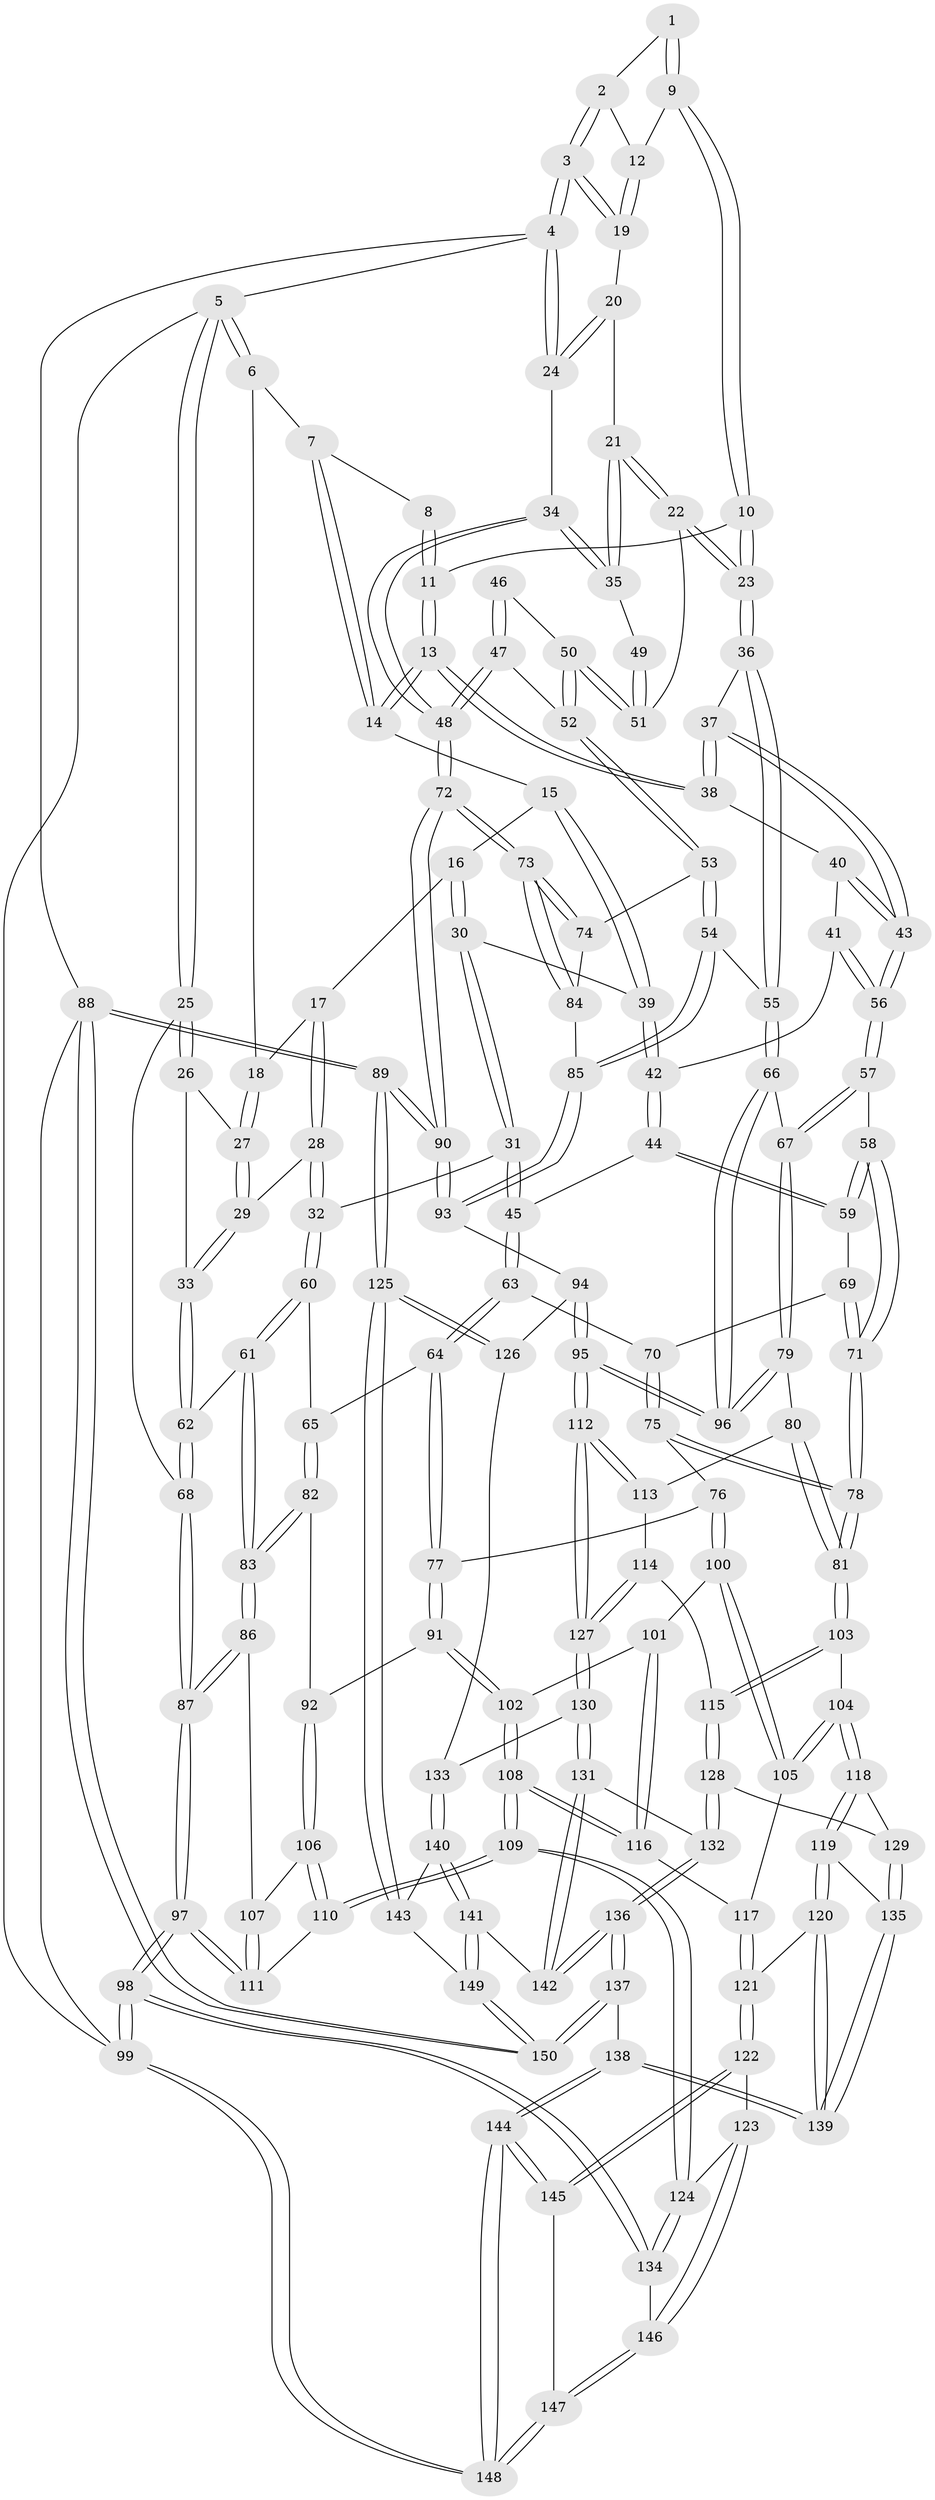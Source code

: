 // Generated by graph-tools (version 1.1) at 2025/03/03/09/25 03:03:28]
// undirected, 150 vertices, 372 edges
graph export_dot {
graph [start="1"]
  node [color=gray90,style=filled];
  1 [pos="+0.7827280222358742+0"];
  2 [pos="+1+0"];
  3 [pos="+1+0"];
  4 [pos="+1+0"];
  5 [pos="+0+0"];
  6 [pos="+0.2652744775483665+0"];
  7 [pos="+0.2790299381938161+0"];
  8 [pos="+0.6834868392808214+0"];
  9 [pos="+0.808367653826442+0.08365285002942241"];
  10 [pos="+0.7406634759577847+0.11897411963279102"];
  11 [pos="+0.6631832445845249+0.06192567670630235"];
  12 [pos="+0.8393437375163261+0.06810388315507357"];
  13 [pos="+0.5718562396935969+0.119952380027282"];
  14 [pos="+0.5707624877294226+0.1199590758786439"];
  15 [pos="+0.5288223585844133+0.13591338423013105"];
  16 [pos="+0.35854022560820276+0.053887517332384324"];
  17 [pos="+0.25142314642549624+0"];
  18 [pos="+0.24936589216873817+0"];
  19 [pos="+0.9019207656990897+0.10205259256093249"];
  20 [pos="+0.9139090846405953+0.12701632904984264"];
  21 [pos="+0.9060196375054839+0.1701791753848516"];
  22 [pos="+0.8437263964347553+0.2290403177790386"];
  23 [pos="+0.7860802459791245+0.22664860391178354"];
  24 [pos="+1+0"];
  25 [pos="+0+0.15961103656967623"];
  26 [pos="+0.07291988864510612+0.09541105809074829"];
  27 [pos="+0.11598979200724878+0.08184897533389593"];
  28 [pos="+0.2804036995885959+0.2352526754550683"];
  29 [pos="+0.12958899683128153+0.22787956748363628"];
  30 [pos="+0.4229937045585058+0.20291146597072193"];
  31 [pos="+0.3327212825143311+0.2804423390987819"];
  32 [pos="+0.28539968069960775+0.24317440393135592"];
  33 [pos="+0.047250366371712156+0.3079508912828167"];
  34 [pos="+1+0.1682137454079992"];
  35 [pos="+1+0.20850229201640186"];
  36 [pos="+0.7361607121492377+0.30164859739022215"];
  37 [pos="+0.7084195703721178+0.3078569918532603"];
  38 [pos="+0.5749164230450965+0.1325090910493395"];
  39 [pos="+0.4778971785254173+0.18703599681504965"];
  40 [pos="+0.5770847987084787+0.20092509842639522"];
  41 [pos="+0.5627723213961374+0.29103355316640933"];
  42 [pos="+0.505565307152999+0.2812936480505975"];
  43 [pos="+0.6830837816705134+0.3197992278382013"];
  44 [pos="+0.44457547344943255+0.3313694525481827"];
  45 [pos="+0.344246969046055+0.3126366561525992"];
  46 [pos="+0.9675060129951747+0.28668557356225693"];
  47 [pos="+1+0.393940271846068"];
  48 [pos="+1+0.38372564139926807"];
  49 [pos="+0.9660828983165939+0.2593044949847313"];
  50 [pos="+0.9213446122898282+0.37940712417180605"];
  51 [pos="+0.8803043558555773+0.260330233211774"];
  52 [pos="+0.9275828516770471+0.41004370583639405"];
  53 [pos="+0.9118725141747486+0.42428362720355106"];
  54 [pos="+0.8499473319052967+0.4596196679666303"];
  55 [pos="+0.832131834966701+0.46294389152927723"];
  56 [pos="+0.6195991505249403+0.3589384937641431"];
  57 [pos="+0.5941460832109816+0.414283198156427"];
  58 [pos="+0.5515302882062818+0.41836851578855405"];
  59 [pos="+0.4978796247682111+0.390144950441193"];
  60 [pos="+0.09760329678493604+0.3935196160815639"];
  61 [pos="+0.016263645579748767+0.3703491771062138"];
  62 [pos="+0.0026803586099214322+0.36163101205390197"];
  63 [pos="+0.3316936663771684+0.3606220586763836"];
  64 [pos="+0.19475433668175043+0.4521690464558299"];
  65 [pos="+0.1424217274729116+0.4237013677340671"];
  66 [pos="+0.8296470432852157+0.4658409734871662"];
  67 [pos="+0.6217678722779904+0.46473608837395364"];
  68 [pos="+0+0.33206206562378965"];
  69 [pos="+0.4171800186311176+0.43972821574579024"];
  70 [pos="+0.3726843759511867+0.4443502730188694"];
  71 [pos="+0.4943425535446936+0.4787973939664085"];
  72 [pos="+1+0.6105659393862333"];
  73 [pos="+1+0.5646197816442184"];
  74 [pos="+0.9626325453954203+0.48956491112959744"];
  75 [pos="+0.36957986624036165+0.5533965666897958"];
  76 [pos="+0.3499971753567161+0.5605099607394621"];
  77 [pos="+0.22565016329911575+0.5406137134533986"];
  78 [pos="+0.44847910048665784+0.5822365629849741"];
  79 [pos="+0.6217393225969616+0.5228332854470339"];
  80 [pos="+0.4932140369056436+0.6186218481876834"];
  81 [pos="+0.4797660385441376+0.6162150241303106"];
  82 [pos="+0.09247584093950535+0.5894179034554252"];
  83 [pos="+0.06327638276419827+0.5941785234510002"];
  84 [pos="+0.9629245609902187+0.5684120579222365"];
  85 [pos="+0.9450397224875444+0.5708800391938086"];
  86 [pos="+0.04469870522358139+0.6161858973299544"];
  87 [pos="+0+0.6920508994413882"];
  88 [pos="+1+1"];
  89 [pos="+1+0.9594291597132586"];
  90 [pos="+1+0.7476348957399546"];
  91 [pos="+0.20243651967759244+0.575811665739954"];
  92 [pos="+0.17224104424314535+0.5893622394300275"];
  93 [pos="+0.8952412457395502+0.6760125310530514"];
  94 [pos="+0.8807855569425838+0.6797077043023025"];
  95 [pos="+0.7604359428410807+0.6779143681469628"];
  96 [pos="+0.7596025332151425+0.6703784451816908"];
  97 [pos="+0+0.8759418598709663"];
  98 [pos="+0+0.8983051197927517"];
  99 [pos="+0+1"];
  100 [pos="+0.3308182741393139+0.6248221231717002"];
  101 [pos="+0.27721047477347177+0.6911908188303082"];
  102 [pos="+0.21001934777618272+0.5974082028846361"];
  103 [pos="+0.42175248064187243+0.7185059320090411"];
  104 [pos="+0.41453118312439763+0.7270277150743207"];
  105 [pos="+0.37196261862135427+0.7102509361104854"];
  106 [pos="+0.1466510646918165+0.6712822910965571"];
  107 [pos="+0.07301247906032551+0.6608310268513475"];
  108 [pos="+0.1899992813882279+0.7797157575156044"];
  109 [pos="+0.18874269048617415+0.7814037602374698"];
  110 [pos="+0.17863883162692074+0.7738832915584621"];
  111 [pos="+0.08573223356824974+0.7439200267380451"];
  112 [pos="+0.7449226768184567+0.7035663713529218"];
  113 [pos="+0.49594124641041554+0.6210853053460816"];
  114 [pos="+0.5452788289442114+0.7348696040188588"];
  115 [pos="+0.5330795747380188+0.7613959004473851"];
  116 [pos="+0.27644684069129694+0.6998641733077395"];
  117 [pos="+0.31139177851996214+0.7153374963063895"];
  118 [pos="+0.4130875523638932+0.7442340883829113"];
  119 [pos="+0.35506252000321437+0.813438516625458"];
  120 [pos="+0.3406876928556225+0.8256310875529738"];
  121 [pos="+0.3393820309213941+0.8257825145505051"];
  122 [pos="+0.3027674996373455+0.8398252231811884"];
  123 [pos="+0.20106334968323306+0.8105872766149117"];
  124 [pos="+0.19168682700225328+0.7941350553463679"];
  125 [pos="+1+0.9152650802362798"];
  126 [pos="+0.9276612146304971+0.7962579858274742"];
  127 [pos="+0.738299867440686+0.7278047674929118"];
  128 [pos="+0.525865120366453+0.8139770506562768"];
  129 [pos="+0.48636653943488567+0.8198437196893524"];
  130 [pos="+0.7378191866114734+0.7406081170422703"];
  131 [pos="+0.7025209817455835+0.7985026701257462"];
  132 [pos="+0.5383490867479954+0.8227941061050963"];
  133 [pos="+0.823165228228455+0.8241407484510601"];
  134 [pos="+0.00544138522096613+0.8740219060741508"];
  135 [pos="+0.4709985041480952+0.8392222560223586"];
  136 [pos="+0.5780766997710218+1"];
  137 [pos="+0.5169847860667331+1"];
  138 [pos="+0.4814881583592383+1"];
  139 [pos="+0.43473024739950694+0.9160321586855218"];
  140 [pos="+0.8540571702526363+0.8780783875194166"];
  141 [pos="+0.7945614014232408+0.9764860010704809"];
  142 [pos="+0.6925978389198807+0.8533584420048208"];
  143 [pos="+0.9893741020345136+0.913318839908837"];
  144 [pos="+0.456088821941821+1"];
  145 [pos="+0.30845970546640206+0.926045090992061"];
  146 [pos="+0.1710299965510668+0.9208413562878849"];
  147 [pos="+0.1736234304770506+0.9439396909397157"];
  148 [pos="+0.11436304769182469+1"];
  149 [pos="+0.7950441116669861+1"];
  150 [pos="+0.731691809045033+1"];
  1 -- 2;
  1 -- 9;
  1 -- 9;
  2 -- 3;
  2 -- 3;
  2 -- 12;
  3 -- 4;
  3 -- 4;
  3 -- 19;
  3 -- 19;
  4 -- 5;
  4 -- 24;
  4 -- 24;
  4 -- 88;
  5 -- 6;
  5 -- 6;
  5 -- 25;
  5 -- 25;
  5 -- 99;
  6 -- 7;
  6 -- 18;
  7 -- 8;
  7 -- 14;
  7 -- 14;
  8 -- 11;
  8 -- 11;
  9 -- 10;
  9 -- 10;
  9 -- 12;
  10 -- 11;
  10 -- 23;
  10 -- 23;
  11 -- 13;
  11 -- 13;
  12 -- 19;
  12 -- 19;
  13 -- 14;
  13 -- 14;
  13 -- 38;
  13 -- 38;
  14 -- 15;
  15 -- 16;
  15 -- 39;
  15 -- 39;
  16 -- 17;
  16 -- 30;
  16 -- 30;
  17 -- 18;
  17 -- 28;
  17 -- 28;
  18 -- 27;
  18 -- 27;
  19 -- 20;
  20 -- 21;
  20 -- 24;
  20 -- 24;
  21 -- 22;
  21 -- 22;
  21 -- 35;
  21 -- 35;
  22 -- 23;
  22 -- 23;
  22 -- 51;
  23 -- 36;
  23 -- 36;
  24 -- 34;
  25 -- 26;
  25 -- 26;
  25 -- 68;
  26 -- 27;
  26 -- 33;
  27 -- 29;
  27 -- 29;
  28 -- 29;
  28 -- 32;
  28 -- 32;
  29 -- 33;
  29 -- 33;
  30 -- 31;
  30 -- 31;
  30 -- 39;
  31 -- 32;
  31 -- 45;
  31 -- 45;
  32 -- 60;
  32 -- 60;
  33 -- 62;
  33 -- 62;
  34 -- 35;
  34 -- 35;
  34 -- 48;
  34 -- 48;
  35 -- 49;
  36 -- 37;
  36 -- 55;
  36 -- 55;
  37 -- 38;
  37 -- 38;
  37 -- 43;
  37 -- 43;
  38 -- 40;
  39 -- 42;
  39 -- 42;
  40 -- 41;
  40 -- 43;
  40 -- 43;
  41 -- 42;
  41 -- 56;
  41 -- 56;
  42 -- 44;
  42 -- 44;
  43 -- 56;
  43 -- 56;
  44 -- 45;
  44 -- 59;
  44 -- 59;
  45 -- 63;
  45 -- 63;
  46 -- 47;
  46 -- 47;
  46 -- 50;
  47 -- 48;
  47 -- 48;
  47 -- 52;
  48 -- 72;
  48 -- 72;
  49 -- 51;
  49 -- 51;
  50 -- 51;
  50 -- 51;
  50 -- 52;
  50 -- 52;
  52 -- 53;
  52 -- 53;
  53 -- 54;
  53 -- 54;
  53 -- 74;
  54 -- 55;
  54 -- 85;
  54 -- 85;
  55 -- 66;
  55 -- 66;
  56 -- 57;
  56 -- 57;
  57 -- 58;
  57 -- 67;
  57 -- 67;
  58 -- 59;
  58 -- 59;
  58 -- 71;
  58 -- 71;
  59 -- 69;
  60 -- 61;
  60 -- 61;
  60 -- 65;
  61 -- 62;
  61 -- 83;
  61 -- 83;
  62 -- 68;
  62 -- 68;
  63 -- 64;
  63 -- 64;
  63 -- 70;
  64 -- 65;
  64 -- 77;
  64 -- 77;
  65 -- 82;
  65 -- 82;
  66 -- 67;
  66 -- 96;
  66 -- 96;
  67 -- 79;
  67 -- 79;
  68 -- 87;
  68 -- 87;
  69 -- 70;
  69 -- 71;
  69 -- 71;
  70 -- 75;
  70 -- 75;
  71 -- 78;
  71 -- 78;
  72 -- 73;
  72 -- 73;
  72 -- 90;
  72 -- 90;
  73 -- 74;
  73 -- 74;
  73 -- 84;
  73 -- 84;
  74 -- 84;
  75 -- 76;
  75 -- 78;
  75 -- 78;
  76 -- 77;
  76 -- 100;
  76 -- 100;
  77 -- 91;
  77 -- 91;
  78 -- 81;
  78 -- 81;
  79 -- 80;
  79 -- 96;
  79 -- 96;
  80 -- 81;
  80 -- 81;
  80 -- 113;
  81 -- 103;
  81 -- 103;
  82 -- 83;
  82 -- 83;
  82 -- 92;
  83 -- 86;
  83 -- 86;
  84 -- 85;
  85 -- 93;
  85 -- 93;
  86 -- 87;
  86 -- 87;
  86 -- 107;
  87 -- 97;
  87 -- 97;
  88 -- 89;
  88 -- 89;
  88 -- 150;
  88 -- 150;
  88 -- 99;
  89 -- 90;
  89 -- 90;
  89 -- 125;
  89 -- 125;
  90 -- 93;
  90 -- 93;
  91 -- 92;
  91 -- 102;
  91 -- 102;
  92 -- 106;
  92 -- 106;
  93 -- 94;
  94 -- 95;
  94 -- 95;
  94 -- 126;
  95 -- 96;
  95 -- 96;
  95 -- 112;
  95 -- 112;
  97 -- 98;
  97 -- 98;
  97 -- 111;
  97 -- 111;
  98 -- 99;
  98 -- 99;
  98 -- 134;
  98 -- 134;
  99 -- 148;
  99 -- 148;
  100 -- 101;
  100 -- 105;
  100 -- 105;
  101 -- 102;
  101 -- 116;
  101 -- 116;
  102 -- 108;
  102 -- 108;
  103 -- 104;
  103 -- 115;
  103 -- 115;
  104 -- 105;
  104 -- 105;
  104 -- 118;
  104 -- 118;
  105 -- 117;
  106 -- 107;
  106 -- 110;
  106 -- 110;
  107 -- 111;
  107 -- 111;
  108 -- 109;
  108 -- 109;
  108 -- 116;
  108 -- 116;
  109 -- 110;
  109 -- 110;
  109 -- 124;
  109 -- 124;
  110 -- 111;
  112 -- 113;
  112 -- 113;
  112 -- 127;
  112 -- 127;
  113 -- 114;
  114 -- 115;
  114 -- 127;
  114 -- 127;
  115 -- 128;
  115 -- 128;
  116 -- 117;
  117 -- 121;
  117 -- 121;
  118 -- 119;
  118 -- 119;
  118 -- 129;
  119 -- 120;
  119 -- 120;
  119 -- 135;
  120 -- 121;
  120 -- 139;
  120 -- 139;
  121 -- 122;
  121 -- 122;
  122 -- 123;
  122 -- 145;
  122 -- 145;
  123 -- 124;
  123 -- 146;
  123 -- 146;
  124 -- 134;
  124 -- 134;
  125 -- 126;
  125 -- 126;
  125 -- 143;
  125 -- 143;
  126 -- 133;
  127 -- 130;
  127 -- 130;
  128 -- 129;
  128 -- 132;
  128 -- 132;
  129 -- 135;
  129 -- 135;
  130 -- 131;
  130 -- 131;
  130 -- 133;
  131 -- 132;
  131 -- 142;
  131 -- 142;
  132 -- 136;
  132 -- 136;
  133 -- 140;
  133 -- 140;
  134 -- 146;
  135 -- 139;
  135 -- 139;
  136 -- 137;
  136 -- 137;
  136 -- 142;
  136 -- 142;
  137 -- 138;
  137 -- 150;
  137 -- 150;
  138 -- 139;
  138 -- 139;
  138 -- 144;
  138 -- 144;
  140 -- 141;
  140 -- 141;
  140 -- 143;
  141 -- 142;
  141 -- 149;
  141 -- 149;
  143 -- 149;
  144 -- 145;
  144 -- 145;
  144 -- 148;
  144 -- 148;
  145 -- 147;
  146 -- 147;
  146 -- 147;
  147 -- 148;
  147 -- 148;
  149 -- 150;
  149 -- 150;
}
